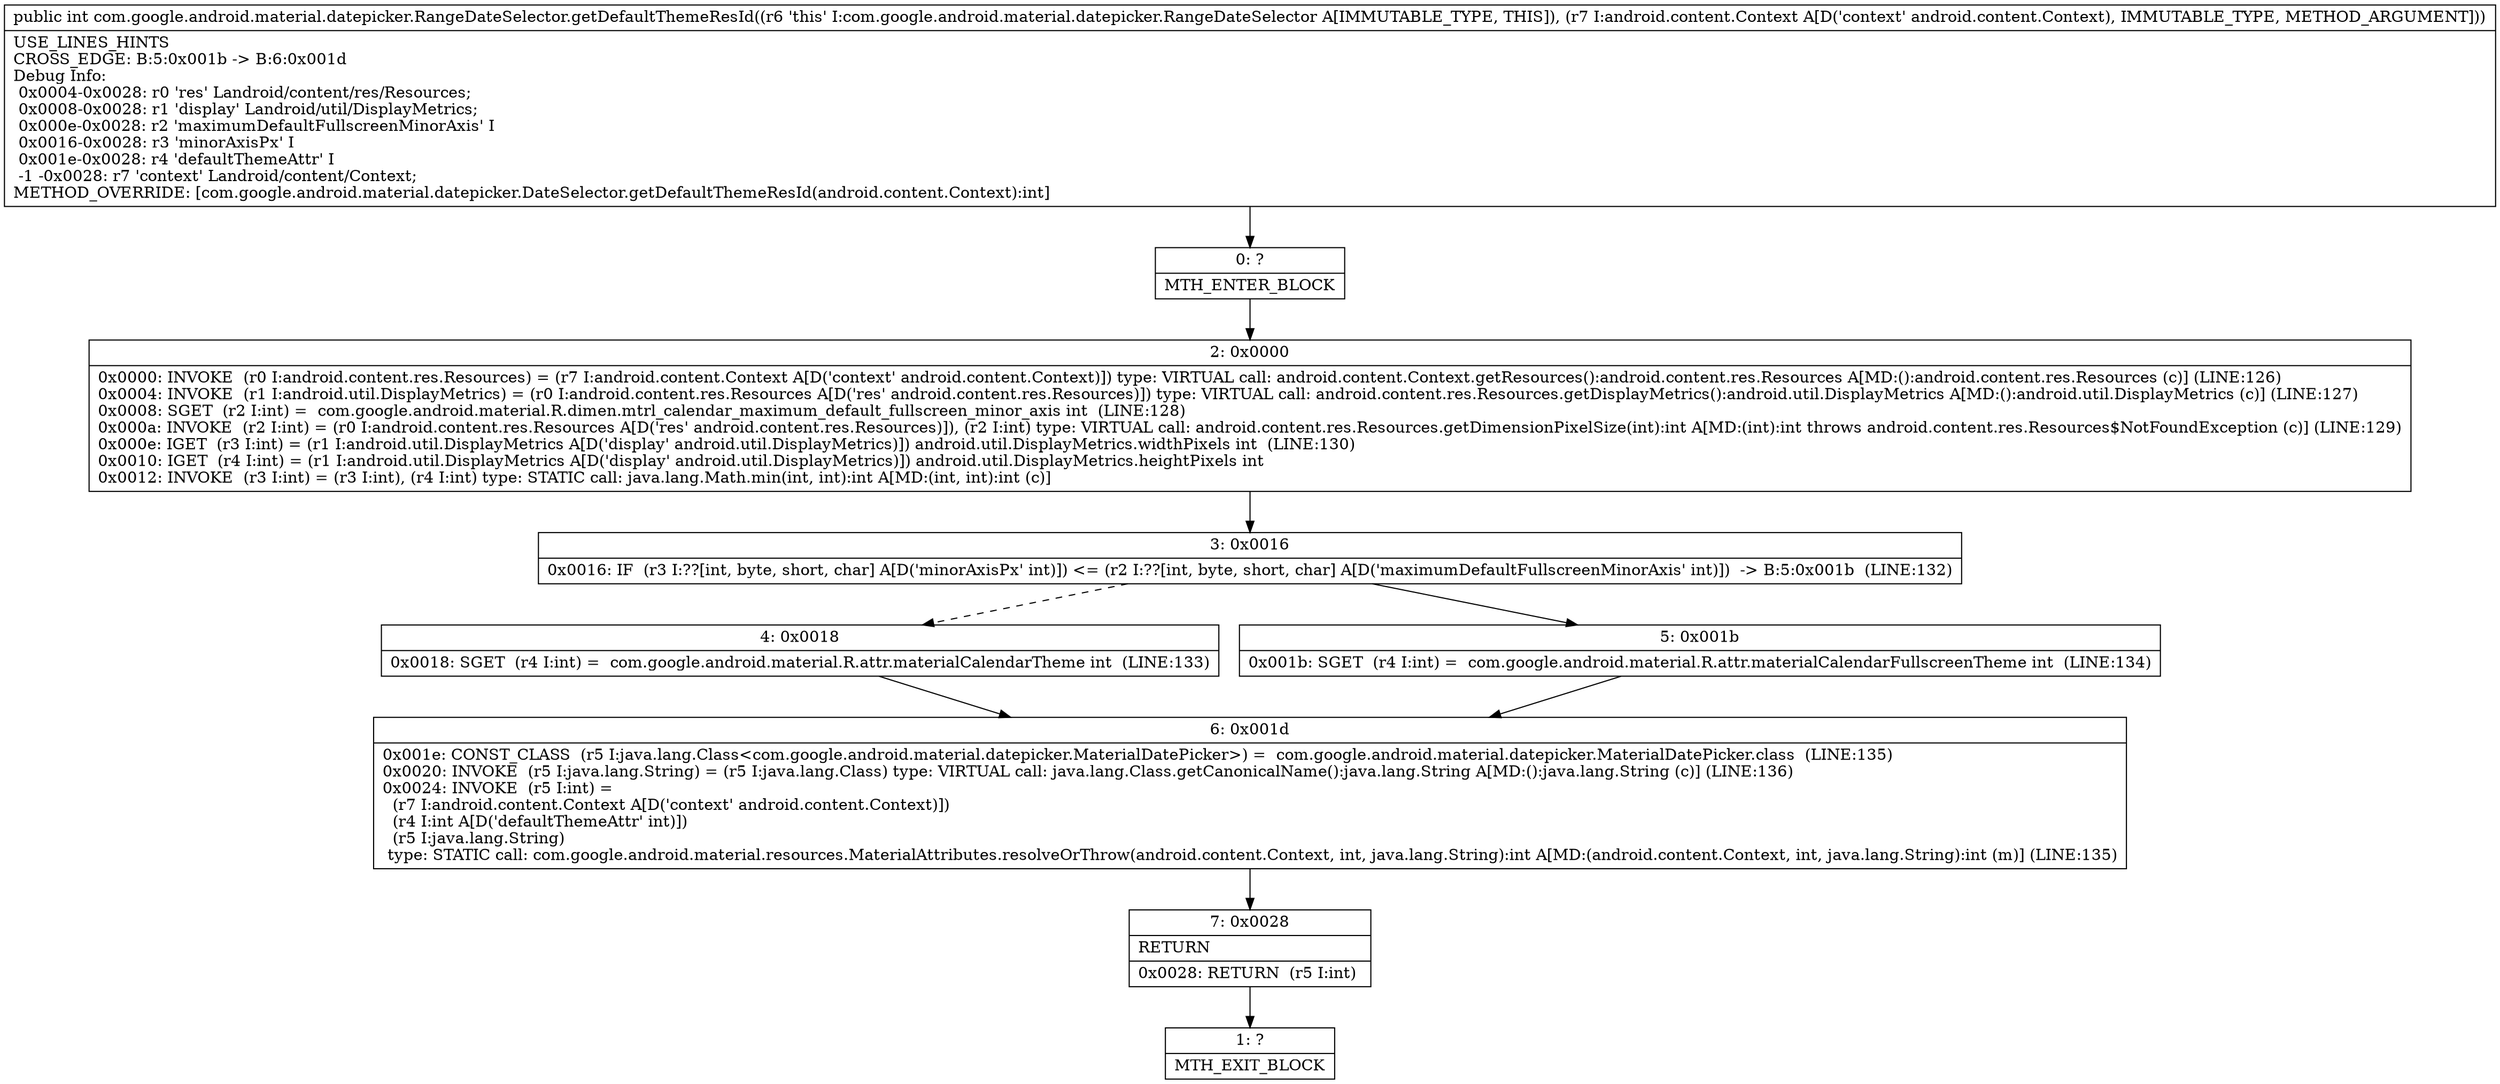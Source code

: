 digraph "CFG forcom.google.android.material.datepicker.RangeDateSelector.getDefaultThemeResId(Landroid\/content\/Context;)I" {
Node_0 [shape=record,label="{0\:\ ?|MTH_ENTER_BLOCK\l}"];
Node_2 [shape=record,label="{2\:\ 0x0000|0x0000: INVOKE  (r0 I:android.content.res.Resources) = (r7 I:android.content.Context A[D('context' android.content.Context)]) type: VIRTUAL call: android.content.Context.getResources():android.content.res.Resources A[MD:():android.content.res.Resources (c)] (LINE:126)\l0x0004: INVOKE  (r1 I:android.util.DisplayMetrics) = (r0 I:android.content.res.Resources A[D('res' android.content.res.Resources)]) type: VIRTUAL call: android.content.res.Resources.getDisplayMetrics():android.util.DisplayMetrics A[MD:():android.util.DisplayMetrics (c)] (LINE:127)\l0x0008: SGET  (r2 I:int) =  com.google.android.material.R.dimen.mtrl_calendar_maximum_default_fullscreen_minor_axis int  (LINE:128)\l0x000a: INVOKE  (r2 I:int) = (r0 I:android.content.res.Resources A[D('res' android.content.res.Resources)]), (r2 I:int) type: VIRTUAL call: android.content.res.Resources.getDimensionPixelSize(int):int A[MD:(int):int throws android.content.res.Resources$NotFoundException (c)] (LINE:129)\l0x000e: IGET  (r3 I:int) = (r1 I:android.util.DisplayMetrics A[D('display' android.util.DisplayMetrics)]) android.util.DisplayMetrics.widthPixels int  (LINE:130)\l0x0010: IGET  (r4 I:int) = (r1 I:android.util.DisplayMetrics A[D('display' android.util.DisplayMetrics)]) android.util.DisplayMetrics.heightPixels int \l0x0012: INVOKE  (r3 I:int) = (r3 I:int), (r4 I:int) type: STATIC call: java.lang.Math.min(int, int):int A[MD:(int, int):int (c)]\l}"];
Node_3 [shape=record,label="{3\:\ 0x0016|0x0016: IF  (r3 I:??[int, byte, short, char] A[D('minorAxisPx' int)]) \<= (r2 I:??[int, byte, short, char] A[D('maximumDefaultFullscreenMinorAxis' int)])  \-\> B:5:0x001b  (LINE:132)\l}"];
Node_4 [shape=record,label="{4\:\ 0x0018|0x0018: SGET  (r4 I:int) =  com.google.android.material.R.attr.materialCalendarTheme int  (LINE:133)\l}"];
Node_6 [shape=record,label="{6\:\ 0x001d|0x001e: CONST_CLASS  (r5 I:java.lang.Class\<com.google.android.material.datepicker.MaterialDatePicker\>) =  com.google.android.material.datepicker.MaterialDatePicker.class  (LINE:135)\l0x0020: INVOKE  (r5 I:java.lang.String) = (r5 I:java.lang.Class) type: VIRTUAL call: java.lang.Class.getCanonicalName():java.lang.String A[MD:():java.lang.String (c)] (LINE:136)\l0x0024: INVOKE  (r5 I:int) = \l  (r7 I:android.content.Context A[D('context' android.content.Context)])\l  (r4 I:int A[D('defaultThemeAttr' int)])\l  (r5 I:java.lang.String)\l type: STATIC call: com.google.android.material.resources.MaterialAttributes.resolveOrThrow(android.content.Context, int, java.lang.String):int A[MD:(android.content.Context, int, java.lang.String):int (m)] (LINE:135)\l}"];
Node_7 [shape=record,label="{7\:\ 0x0028|RETURN\l|0x0028: RETURN  (r5 I:int) \l}"];
Node_1 [shape=record,label="{1\:\ ?|MTH_EXIT_BLOCK\l}"];
Node_5 [shape=record,label="{5\:\ 0x001b|0x001b: SGET  (r4 I:int) =  com.google.android.material.R.attr.materialCalendarFullscreenTheme int  (LINE:134)\l}"];
MethodNode[shape=record,label="{public int com.google.android.material.datepicker.RangeDateSelector.getDefaultThemeResId((r6 'this' I:com.google.android.material.datepicker.RangeDateSelector A[IMMUTABLE_TYPE, THIS]), (r7 I:android.content.Context A[D('context' android.content.Context), IMMUTABLE_TYPE, METHOD_ARGUMENT]))  | USE_LINES_HINTS\lCROSS_EDGE: B:5:0x001b \-\> B:6:0x001d\lDebug Info:\l  0x0004\-0x0028: r0 'res' Landroid\/content\/res\/Resources;\l  0x0008\-0x0028: r1 'display' Landroid\/util\/DisplayMetrics;\l  0x000e\-0x0028: r2 'maximumDefaultFullscreenMinorAxis' I\l  0x0016\-0x0028: r3 'minorAxisPx' I\l  0x001e\-0x0028: r4 'defaultThemeAttr' I\l  \-1 \-0x0028: r7 'context' Landroid\/content\/Context;\lMETHOD_OVERRIDE: [com.google.android.material.datepicker.DateSelector.getDefaultThemeResId(android.content.Context):int]\l}"];
MethodNode -> Node_0;Node_0 -> Node_2;
Node_2 -> Node_3;
Node_3 -> Node_4[style=dashed];
Node_3 -> Node_5;
Node_4 -> Node_6;
Node_6 -> Node_7;
Node_7 -> Node_1;
Node_5 -> Node_6;
}

